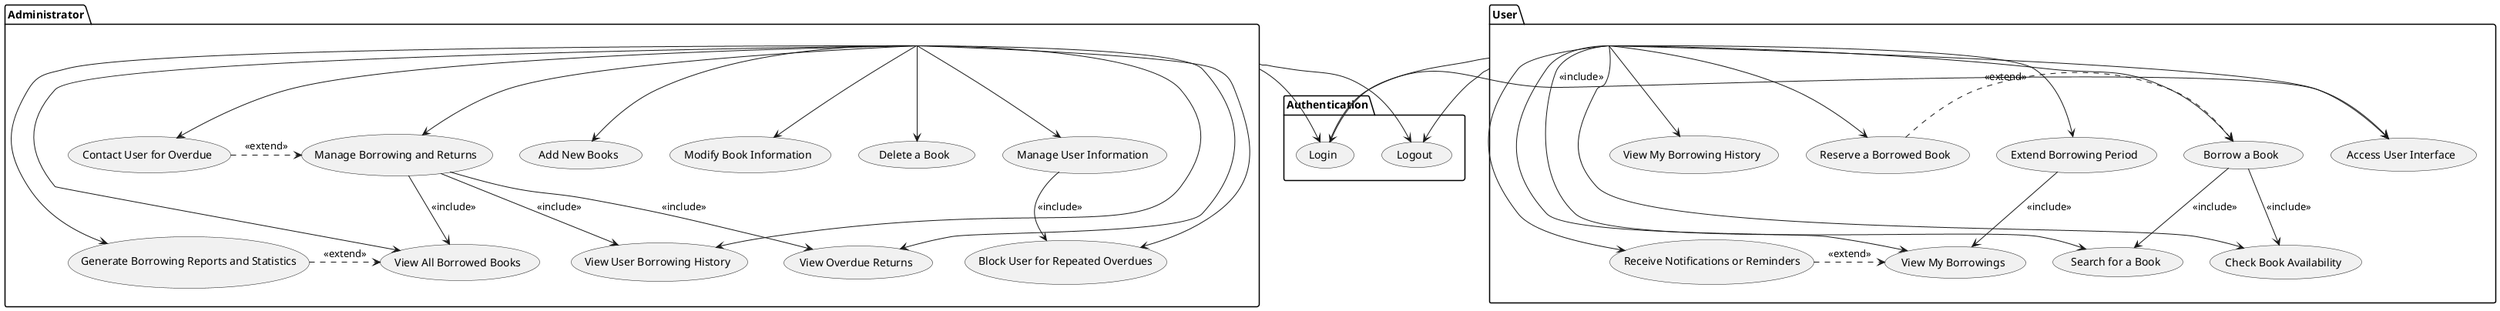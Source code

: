 @startuml

actor Administrator
actor User

package "Authentication" {
    usecase "Login" as UC_LOGIN
    usecase "Logout" as UC_LOGOUT
}

package "Administrator" {
    usecase "Add New Books" as UC_ADD_BOOKS
    usecase "Modify Book Information" as UC_MODIFY_BOOK
    usecase "Delete a Book" as UC_DELETE_BOOK
    usecase "View All Borrowed Books" as UC_VIEW_BORROWED_BOOKS
    usecase "Manage User Information" as UC_MANAGE_USERS
    usecase "Manage Borrowing and Returns" as UC_MANAGE_BORROWINGS
    usecase "Generate Borrowing Reports and Statistics" as UC_GENERATE_REPORTS
    usecase "View User Borrowing History" as UC_VIEW_USER_HISTORY
    usecase "View Overdue Returns" as UC_VIEW_OVERDUE_RETURNS
    usecase "Contact User for Overdue" as UC_CONTACT_USER_OVERDUE
    usecase "Block User for Repeated Overdues" as UC_BLOCK_USER_OVERDUE
}

package "User" {
    usecase "Search for a Book" as UC_SEARCH_BOOK
    usecase "Check Book Availability" as UC_CHECK_AVAILABILITY
    usecase "Borrow a Book" as UC_BORROW_BOOK
    usecase "View My Borrowings" as UC_VIEW_MY_BORROWINGS
    usecase "Extend Borrowing Period" as UC_EXTEND_BORROWING
    usecase "Reserve a Borrowed Book" as UC_RESERVE_BOOK
    usecase "Receive Notifications or Reminders" as UC_RECEIVE_NOTIFICATIONS
    usecase "Access User Interface" as UC_ACCESS_INTERFACE
    usecase "View My Borrowing History" as UC_VIEW_MY_HISTORY
}

' Authentication Relationships
Administrator --> UC_LOGIN
Administrator --> UC_LOGOUT
User --> UC_LOGIN
User --> UC_LOGOUT

' Access Interface after Login
UC_LOGIN --> UC_ACCESS_INTERFACE : <<include>>

' Administrator Relationships
Administrator --> UC_ADD_BOOKS
Administrator --> UC_MODIFY_BOOK
Administrator --> UC_DELETE_BOOK
Administrator --> UC_VIEW_BORROWED_BOOKS
Administrator --> UC_MANAGE_USERS
Administrator --> UC_MANAGE_BORROWINGS
Administrator --> UC_GENERATE_REPORTS
Administrator --> UC_VIEW_USER_HISTORY
Administrator --> UC_VIEW_OVERDUE_RETURNS
Administrator --> UC_CONTACT_USER_OVERDUE
Administrator --> UC_BLOCK_USER_OVERDUE

' User Relationships
User --> UC_SEARCH_BOOK
User --> UC_CHECK_AVAILABILITY
User --> UC_BORROW_BOOK
User --> UC_VIEW_MY_BORROWINGS
User --> UC_EXTEND_BORROWING
User --> UC_RESERVE_BOOK
User --> UC_RECEIVE_NOTIFICATIONS
User --> UC_ACCESS_INTERFACE
User --> UC_VIEW_MY_HISTORY

' Include Relationships for Administrator
UC_MANAGE_BORROWINGS --> UC_VIEW_BORROWED_BOOKS : <<include>>
UC_MANAGE_BORROWINGS --> UC_VIEW_USER_HISTORY : <<include>>
UC_MANAGE_BORROWINGS --> UC_VIEW_OVERDUE_RETURNS : <<include>>
UC_MANAGE_USERS --> UC_BLOCK_USER_OVERDUE : <<include>>

' Include Relationships for User
UC_BORROW_BOOK --> UC_SEARCH_BOOK : <<include>>
UC_BORROW_BOOK --> UC_CHECK_AVAILABILITY : <<include>>
UC_EXTEND_BORROWING --> UC_VIEW_MY_BORROWINGS : <<include>>

' Extend Relationships for Administrator
UC_CONTACT_USER_OVERDUE .> UC_MANAGE_BORROWINGS : <<extend>>
UC_GENERATE_REPORTS .> UC_VIEW_BORROWED_BOOKS : <<extend>>

' Extend Relationships for User
UC_RESERVE_BOOK .> UC_BORROW_BOOK : <<extend>>
UC_RECEIVE_NOTIFICATIONS .> UC_VIEW_MY_BORROWINGS : <<extend>>

@enduml
